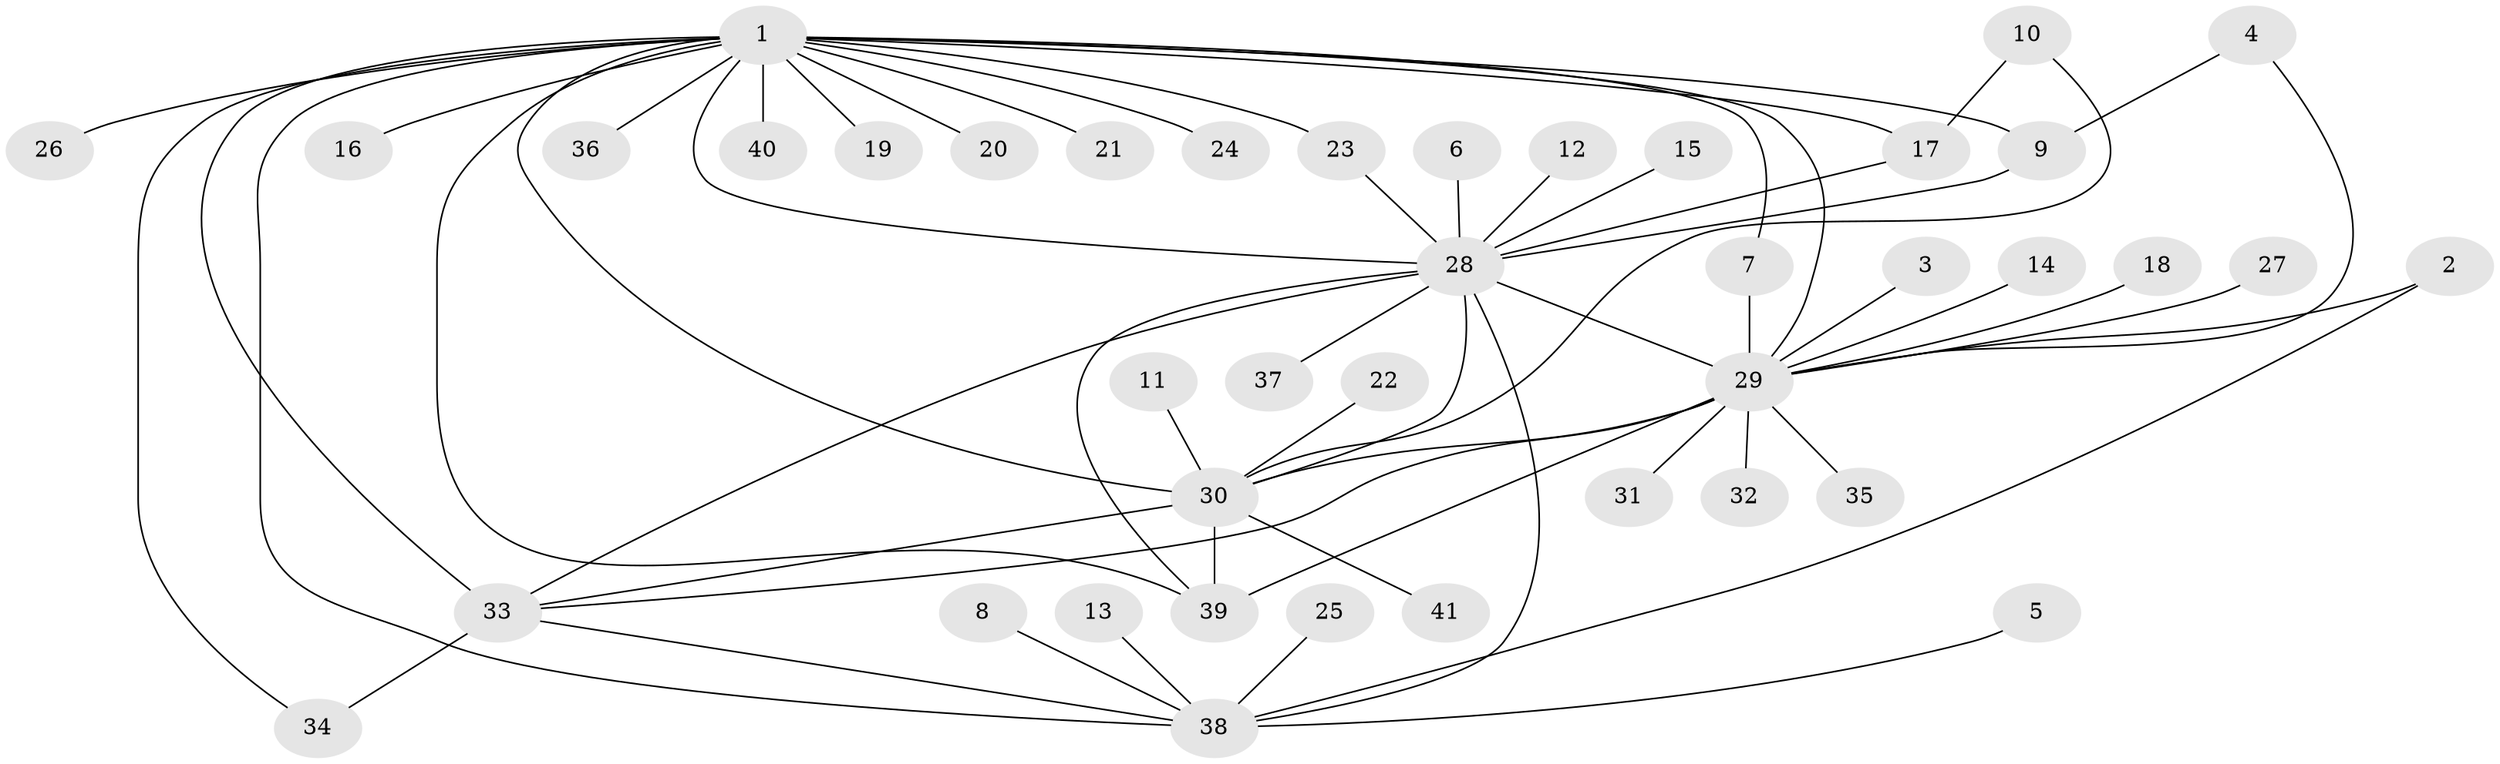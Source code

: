 // original degree distribution, {14: 0.036585365853658534, 1: 0.47560975609756095, 2: 0.2682926829268293, 3: 0.0975609756097561, 10: 0.024390243902439025, 19: 0.012195121951219513, 9: 0.012195121951219513, 8: 0.012195121951219513, 6: 0.036585365853658534, 4: 0.012195121951219513, 5: 0.012195121951219513}
// Generated by graph-tools (version 1.1) at 2025/26/03/09/25 03:26:06]
// undirected, 41 vertices, 59 edges
graph export_dot {
graph [start="1"]
  node [color=gray90,style=filled];
  1;
  2;
  3;
  4;
  5;
  6;
  7;
  8;
  9;
  10;
  11;
  12;
  13;
  14;
  15;
  16;
  17;
  18;
  19;
  20;
  21;
  22;
  23;
  24;
  25;
  26;
  27;
  28;
  29;
  30;
  31;
  32;
  33;
  34;
  35;
  36;
  37;
  38;
  39;
  40;
  41;
  1 -- 7 [weight=1.0];
  1 -- 9 [weight=2.0];
  1 -- 16 [weight=1.0];
  1 -- 17 [weight=1.0];
  1 -- 19 [weight=1.0];
  1 -- 20 [weight=1.0];
  1 -- 21 [weight=1.0];
  1 -- 23 [weight=1.0];
  1 -- 24 [weight=1.0];
  1 -- 26 [weight=1.0];
  1 -- 28 [weight=1.0];
  1 -- 29 [weight=2.0];
  1 -- 30 [weight=2.0];
  1 -- 33 [weight=1.0];
  1 -- 34 [weight=1.0];
  1 -- 36 [weight=1.0];
  1 -- 38 [weight=1.0];
  1 -- 39 [weight=1.0];
  1 -- 40 [weight=2.0];
  2 -- 29 [weight=1.0];
  2 -- 38 [weight=1.0];
  3 -- 29 [weight=1.0];
  4 -- 9 [weight=1.0];
  4 -- 29 [weight=1.0];
  5 -- 38 [weight=1.0];
  6 -- 28 [weight=1.0];
  7 -- 29 [weight=1.0];
  8 -- 38 [weight=1.0];
  9 -- 28 [weight=1.0];
  10 -- 17 [weight=1.0];
  10 -- 30 [weight=1.0];
  11 -- 30 [weight=1.0];
  12 -- 28 [weight=1.0];
  13 -- 38 [weight=1.0];
  14 -- 29 [weight=1.0];
  15 -- 28 [weight=1.0];
  17 -- 28 [weight=1.0];
  18 -- 29 [weight=1.0];
  22 -- 30 [weight=1.0];
  23 -- 28 [weight=1.0];
  25 -- 38 [weight=1.0];
  27 -- 29 [weight=1.0];
  28 -- 29 [weight=2.0];
  28 -- 30 [weight=1.0];
  28 -- 33 [weight=3.0];
  28 -- 37 [weight=1.0];
  28 -- 38 [weight=1.0];
  28 -- 39 [weight=1.0];
  29 -- 30 [weight=1.0];
  29 -- 31 [weight=1.0];
  29 -- 32 [weight=1.0];
  29 -- 33 [weight=2.0];
  29 -- 35 [weight=1.0];
  29 -- 39 [weight=2.0];
  30 -- 33 [weight=1.0];
  30 -- 39 [weight=2.0];
  30 -- 41 [weight=1.0];
  33 -- 34 [weight=1.0];
  33 -- 38 [weight=1.0];
}
